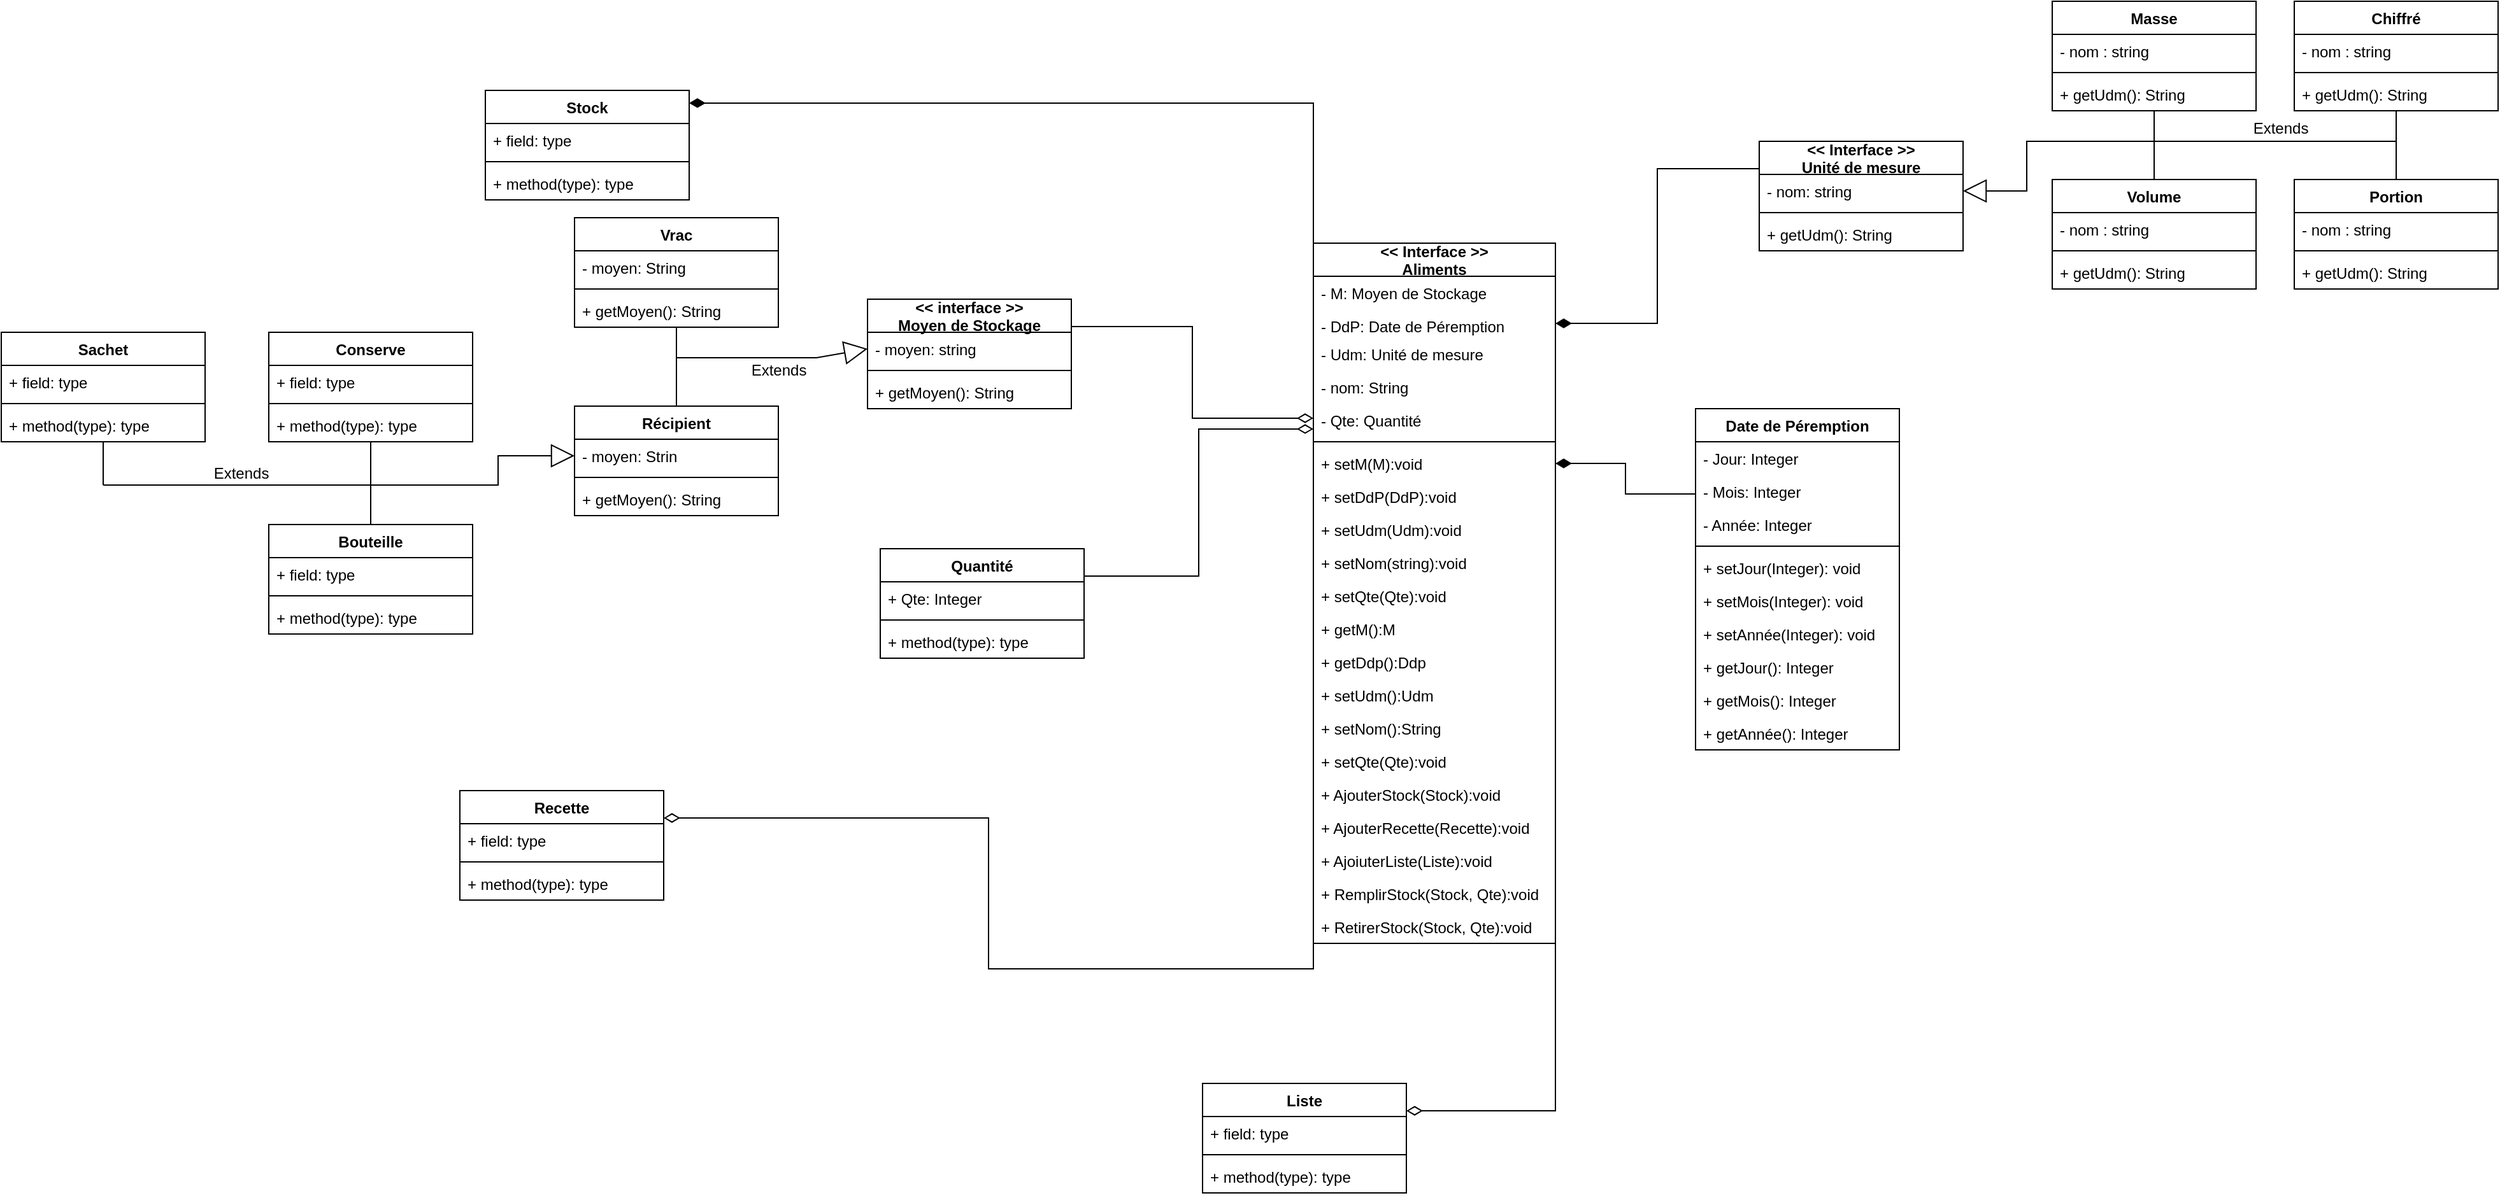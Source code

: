 <mxfile version="20.8.16" type="device"><diagram id="C5RBs43oDa-KdzZeNtuy" name="Page-1"><mxGraphModel dx="1949" dy="1962" grid="1" gridSize="10" guides="1" tooltips="1" connect="1" arrows="1" fold="1" page="1" pageScale="1" pageWidth="827" pageHeight="1169" math="0" shadow="0"><root><mxCell id="WIyWlLk6GJQsqaUBKTNV-0"/><mxCell id="WIyWlLk6GJQsqaUBKTNV-1" parent="WIyWlLk6GJQsqaUBKTNV-0"/><mxCell id="cwTZYxM3syVhlJXtX6Yq-0" value="Stock" style="swimlane;fontStyle=1;align=center;verticalAlign=top;childLayout=stackLayout;horizontal=1;startSize=26;horizontalStack=0;resizeParent=1;resizeParentMax=0;resizeLast=0;collapsible=1;marginBottom=0;" vertex="1" parent="WIyWlLk6GJQsqaUBKTNV-1"><mxGeometry x="-310" y="-70" width="160" height="86" as="geometry"/></mxCell><mxCell id="cwTZYxM3syVhlJXtX6Yq-1" value="+ field: type" style="text;strokeColor=none;fillColor=none;align=left;verticalAlign=top;spacingLeft=4;spacingRight=4;overflow=hidden;rotatable=0;points=[[0,0.5],[1,0.5]];portConstraint=eastwest;" vertex="1" parent="cwTZYxM3syVhlJXtX6Yq-0"><mxGeometry y="26" width="160" height="26" as="geometry"/></mxCell><mxCell id="cwTZYxM3syVhlJXtX6Yq-2" value="" style="line;strokeWidth=1;fillColor=none;align=left;verticalAlign=middle;spacingTop=-1;spacingLeft=3;spacingRight=3;rotatable=0;labelPosition=right;points=[];portConstraint=eastwest;strokeColor=inherit;" vertex="1" parent="cwTZYxM3syVhlJXtX6Yq-0"><mxGeometry y="52" width="160" height="8" as="geometry"/></mxCell><mxCell id="cwTZYxM3syVhlJXtX6Yq-3" value="+ method(type): type" style="text;strokeColor=none;fillColor=none;align=left;verticalAlign=top;spacingLeft=4;spacingRight=4;overflow=hidden;rotatable=0;points=[[0,0.5],[1,0.5]];portConstraint=eastwest;" vertex="1" parent="cwTZYxM3syVhlJXtX6Yq-0"><mxGeometry y="60" width="160" height="26" as="geometry"/></mxCell><mxCell id="cwTZYxM3syVhlJXtX6Yq-4" value="" style="text;strokeColor=none;fillColor=none;align=left;verticalAlign=middle;spacingTop=-1;spacingLeft=4;spacingRight=4;rotatable=0;labelPosition=right;points=[];portConstraint=eastwest;" vertex="1" parent="WIyWlLk6GJQsqaUBKTNV-1"><mxGeometry x="400" y="340" width="20" height="14" as="geometry"/></mxCell><mxCell id="cwTZYxM3syVhlJXtX6Yq-34" style="edgeStyle=orthogonalEdgeStyle;rounded=0;orthogonalLoop=1;jettySize=auto;html=1;exitX=0;exitY=0;exitDx=0;exitDy=0;entryX=1;entryY=0.116;entryDx=0;entryDy=0;entryPerimeter=0;strokeWidth=1;fontSize=8;endArrow=diamondThin;endFill=1;endSize=10;" edge="1" parent="WIyWlLk6GJQsqaUBKTNV-1" source="cwTZYxM3syVhlJXtX6Yq-5" target="cwTZYxM3syVhlJXtX6Yq-0"><mxGeometry relative="1" as="geometry"/></mxCell><mxCell id="cwTZYxM3syVhlJXtX6Yq-58" style="edgeStyle=orthogonalEdgeStyle;rounded=0;orthogonalLoop=1;jettySize=auto;html=1;exitX=1;exitY=1;exitDx=0;exitDy=0;entryX=1;entryY=0.25;entryDx=0;entryDy=0;strokeWidth=1;fontSize=8;endArrow=diamondThin;endFill=0;endSize=10;" edge="1" parent="WIyWlLk6GJQsqaUBKTNV-1" source="cwTZYxM3syVhlJXtX6Yq-5" target="cwTZYxM3syVhlJXtX6Yq-49"><mxGeometry relative="1" as="geometry"/></mxCell><mxCell id="cwTZYxM3syVhlJXtX6Yq-59" style="edgeStyle=orthogonalEdgeStyle;rounded=0;orthogonalLoop=1;jettySize=auto;html=1;exitX=0;exitY=1;exitDx=0;exitDy=0;entryX=1;entryY=0.25;entryDx=0;entryDy=0;strokeWidth=1;fontSize=8;endArrow=diamondThin;endFill=0;endSize=10;" edge="1" parent="WIyWlLk6GJQsqaUBKTNV-1" source="cwTZYxM3syVhlJXtX6Yq-5" target="cwTZYxM3syVhlJXtX6Yq-45"><mxGeometry relative="1" as="geometry"/></mxCell><mxCell id="cwTZYxM3syVhlJXtX6Yq-9" value="" style="text;strokeColor=none;fillColor=none;align=left;verticalAlign=middle;spacingTop=-1;spacingLeft=4;spacingRight=4;rotatable=0;labelPosition=right;points=[];portConstraint=eastwest;" vertex="1" parent="WIyWlLk6GJQsqaUBKTNV-1"><mxGeometry x="280" y="250" width="20" height="14" as="geometry"/></mxCell><mxCell id="cwTZYxM3syVhlJXtX6Yq-33" style="edgeStyle=orthogonalEdgeStyle;rounded=0;orthogonalLoop=1;jettySize=auto;html=1;exitX=1;exitY=0.25;exitDx=0;exitDy=0;entryX=0;entryY=0.25;entryDx=0;entryDy=0;strokeWidth=1;fontSize=8;endArrow=diamondThin;endFill=0;endSize=10;" edge="1" parent="WIyWlLk6GJQsqaUBKTNV-1" source="cwTZYxM3syVhlJXtX6Yq-10" target="cwTZYxM3syVhlJXtX6Yq-5"><mxGeometry relative="1" as="geometry"/></mxCell><mxCell id="cwTZYxM3syVhlJXtX6Yq-10" value="&lt;&lt; interface &gt;&gt;&#10;Moyen de Stockage" style="swimlane;fontStyle=1;align=center;verticalAlign=middle;childLayout=stackLayout;horizontal=1;startSize=26;horizontalStack=0;resizeParent=1;resizeParentMax=0;resizeLast=0;collapsible=1;marginBottom=0;" vertex="1" parent="WIyWlLk6GJQsqaUBKTNV-1"><mxGeometry x="-10" y="94" width="160" height="86" as="geometry"/></mxCell><mxCell id="cwTZYxM3syVhlJXtX6Yq-11" value="- moyen: string" style="text;strokeColor=none;fillColor=none;align=left;verticalAlign=top;spacingLeft=4;spacingRight=4;overflow=hidden;rotatable=0;points=[[0,0.5],[1,0.5]];portConstraint=eastwest;" vertex="1" parent="cwTZYxM3syVhlJXtX6Yq-10"><mxGeometry y="26" width="160" height="26" as="geometry"/></mxCell><mxCell id="cwTZYxM3syVhlJXtX6Yq-12" value="" style="line;strokeWidth=1;fillColor=none;align=left;verticalAlign=middle;spacingTop=-1;spacingLeft=3;spacingRight=3;rotatable=0;labelPosition=right;points=[];portConstraint=eastwest;strokeColor=inherit;" vertex="1" parent="cwTZYxM3syVhlJXtX6Yq-10"><mxGeometry y="52" width="160" height="8" as="geometry"/></mxCell><mxCell id="cwTZYxM3syVhlJXtX6Yq-13" value="+ getMoyen(): String" style="text;strokeColor=none;fillColor=none;align=left;verticalAlign=top;spacingLeft=4;spacingRight=4;overflow=hidden;rotatable=0;points=[[0,0.5],[1,0.5]];portConstraint=eastwest;" vertex="1" parent="cwTZYxM3syVhlJXtX6Yq-10"><mxGeometry y="60" width="160" height="26" as="geometry"/></mxCell><mxCell id="cwTZYxM3syVhlJXtX6Yq-25" style="edgeStyle=orthogonalEdgeStyle;rounded=0;orthogonalLoop=1;jettySize=auto;html=1;exitX=0;exitY=0.25;exitDx=0;exitDy=0;entryX=1;entryY=0.5;entryDx=0;entryDy=0;strokeWidth=1;endArrow=diamondThin;endFill=1;endSize=10;" edge="1" parent="WIyWlLk6GJQsqaUBKTNV-1" source="cwTZYxM3syVhlJXtX6Yq-15" target="cwTZYxM3syVhlJXtX6Yq-8"><mxGeometry relative="1" as="geometry"/></mxCell><mxCell id="cwTZYxM3syVhlJXtX6Yq-15" value="Date de Péremption" style="swimlane;fontStyle=1;align=center;verticalAlign=top;childLayout=stackLayout;horizontal=1;startSize=26;horizontalStack=0;resizeParent=1;resizeParentMax=0;resizeLast=0;collapsible=1;marginBottom=0;" vertex="1" parent="WIyWlLk6GJQsqaUBKTNV-1"><mxGeometry x="640" y="180" width="160" height="268" as="geometry"/></mxCell><mxCell id="cwTZYxM3syVhlJXtX6Yq-16" value="- Jour: Integer" style="text;strokeColor=none;fillColor=none;align=left;verticalAlign=top;spacingLeft=4;spacingRight=4;overflow=hidden;rotatable=0;points=[[0,0.5],[1,0.5]];portConstraint=eastwest;" vertex="1" parent="cwTZYxM3syVhlJXtX6Yq-15"><mxGeometry y="26" width="160" height="26" as="geometry"/></mxCell><mxCell id="cwTZYxM3syVhlJXtX6Yq-91" value="- Mois: Integer" style="text;strokeColor=none;fillColor=none;align=left;verticalAlign=top;spacingLeft=4;spacingRight=4;overflow=hidden;rotatable=0;points=[[0,0.5],[1,0.5]];portConstraint=eastwest;" vertex="1" parent="cwTZYxM3syVhlJXtX6Yq-15"><mxGeometry y="52" width="160" height="26" as="geometry"/></mxCell><mxCell id="cwTZYxM3syVhlJXtX6Yq-92" value="- Année: Integer" style="text;strokeColor=none;fillColor=none;align=left;verticalAlign=top;spacingLeft=4;spacingRight=4;overflow=hidden;rotatable=0;points=[[0,0.5],[1,0.5]];portConstraint=eastwest;" vertex="1" parent="cwTZYxM3syVhlJXtX6Yq-15"><mxGeometry y="78" width="160" height="26" as="geometry"/></mxCell><mxCell id="cwTZYxM3syVhlJXtX6Yq-17" value="" style="line;strokeWidth=1;fillColor=none;align=left;verticalAlign=middle;spacingTop=-1;spacingLeft=3;spacingRight=3;rotatable=0;labelPosition=right;points=[];portConstraint=eastwest;strokeColor=inherit;" vertex="1" parent="cwTZYxM3syVhlJXtX6Yq-15"><mxGeometry y="104" width="160" height="8" as="geometry"/></mxCell><mxCell id="cwTZYxM3syVhlJXtX6Yq-18" value="+ setJour(Integer): void" style="text;strokeColor=none;fillColor=none;align=left;verticalAlign=top;spacingLeft=4;spacingRight=4;overflow=hidden;rotatable=0;points=[[0,0.5],[1,0.5]];portConstraint=eastwest;" vertex="1" parent="cwTZYxM3syVhlJXtX6Yq-15"><mxGeometry y="112" width="160" height="26" as="geometry"/></mxCell><mxCell id="cwTZYxM3syVhlJXtX6Yq-93" value="+ setMois(Integer): void" style="text;strokeColor=none;fillColor=none;align=left;verticalAlign=top;spacingLeft=4;spacingRight=4;overflow=hidden;rotatable=0;points=[[0,0.5],[1,0.5]];portConstraint=eastwest;" vertex="1" parent="cwTZYxM3syVhlJXtX6Yq-15"><mxGeometry y="138" width="160" height="26" as="geometry"/></mxCell><mxCell id="cwTZYxM3syVhlJXtX6Yq-94" value="+ setAnnée(Integer): void" style="text;strokeColor=none;fillColor=none;align=left;verticalAlign=top;spacingLeft=4;spacingRight=4;overflow=hidden;rotatable=0;points=[[0,0.5],[1,0.5]];portConstraint=eastwest;" vertex="1" parent="cwTZYxM3syVhlJXtX6Yq-15"><mxGeometry y="164" width="160" height="26" as="geometry"/></mxCell><mxCell id="cwTZYxM3syVhlJXtX6Yq-95" value="+ getJour(): Integer" style="text;strokeColor=none;fillColor=none;align=left;verticalAlign=top;spacingLeft=4;spacingRight=4;overflow=hidden;rotatable=0;points=[[0,0.5],[1,0.5]];portConstraint=eastwest;" vertex="1" parent="cwTZYxM3syVhlJXtX6Yq-15"><mxGeometry y="190" width="160" height="26" as="geometry"/></mxCell><mxCell id="cwTZYxM3syVhlJXtX6Yq-97" value="+ getMois(): Integer" style="text;strokeColor=none;fillColor=none;align=left;verticalAlign=top;spacingLeft=4;spacingRight=4;overflow=hidden;rotatable=0;points=[[0,0.5],[1,0.5]];portConstraint=eastwest;" vertex="1" parent="cwTZYxM3syVhlJXtX6Yq-15"><mxGeometry y="216" width="160" height="26" as="geometry"/></mxCell><mxCell id="cwTZYxM3syVhlJXtX6Yq-96" value="+ getAnnée(): Integer" style="text;strokeColor=none;fillColor=none;align=left;verticalAlign=top;spacingLeft=4;spacingRight=4;overflow=hidden;rotatable=0;points=[[0,0.5],[1,0.5]];portConstraint=eastwest;" vertex="1" parent="cwTZYxM3syVhlJXtX6Yq-15"><mxGeometry y="242" width="160" height="26" as="geometry"/></mxCell><mxCell id="cwTZYxM3syVhlJXtX6Yq-24" style="edgeStyle=orthogonalEdgeStyle;rounded=0;orthogonalLoop=1;jettySize=auto;html=1;exitX=0;exitY=0.25;exitDx=0;exitDy=0;entryX=1;entryY=0.5;entryDx=0;entryDy=0;strokeWidth=1;endArrow=diamondThin;endFill=1;endSize=10;" edge="1" parent="WIyWlLk6GJQsqaUBKTNV-1" source="cwTZYxM3syVhlJXtX6Yq-19" target="cwTZYxM3syVhlJXtX6Yq-6"><mxGeometry relative="1" as="geometry"/></mxCell><mxCell id="cwTZYxM3syVhlJXtX6Yq-19" value="&lt;&lt; Interface &gt;&gt;&#10;Unité de mesure" style="swimlane;fontStyle=1;align=center;verticalAlign=middle;childLayout=stackLayout;horizontal=1;startSize=26;horizontalStack=0;resizeParent=1;resizeParentMax=0;resizeLast=0;collapsible=1;marginBottom=0;" vertex="1" parent="WIyWlLk6GJQsqaUBKTNV-1"><mxGeometry x="690" y="-30" width="160" height="86" as="geometry"/></mxCell><mxCell id="cwTZYxM3syVhlJXtX6Yq-20" value="- nom: string" style="text;strokeColor=none;fillColor=none;align=left;verticalAlign=top;spacingLeft=4;spacingRight=4;overflow=hidden;rotatable=0;points=[[0,0.5],[1,0.5]];portConstraint=eastwest;" vertex="1" parent="cwTZYxM3syVhlJXtX6Yq-19"><mxGeometry y="26" width="160" height="26" as="geometry"/></mxCell><mxCell id="cwTZYxM3syVhlJXtX6Yq-21" value="" style="line;strokeWidth=1;fillColor=none;align=left;verticalAlign=middle;spacingTop=-1;spacingLeft=3;spacingRight=3;rotatable=0;labelPosition=right;points=[];portConstraint=eastwest;strokeColor=inherit;" vertex="1" parent="cwTZYxM3syVhlJXtX6Yq-19"><mxGeometry y="52" width="160" height="8" as="geometry"/></mxCell><mxCell id="cwTZYxM3syVhlJXtX6Yq-22" value="+ getUdm(): String" style="text;strokeColor=none;fillColor=none;align=left;verticalAlign=top;spacingLeft=4;spacingRight=4;overflow=hidden;rotatable=0;points=[[0,0.5],[1,0.5]];portConstraint=eastwest;" vertex="1" parent="cwTZYxM3syVhlJXtX6Yq-19"><mxGeometry y="60" width="160" height="26" as="geometry"/></mxCell><mxCell id="cwTZYxM3syVhlJXtX6Yq-45" value="Recette" style="swimlane;fontStyle=1;align=center;verticalAlign=top;childLayout=stackLayout;horizontal=1;startSize=26;horizontalStack=0;resizeParent=1;resizeParentMax=0;resizeLast=0;collapsible=1;marginBottom=0;fontSize=12;" vertex="1" parent="WIyWlLk6GJQsqaUBKTNV-1"><mxGeometry x="-330" y="480" width="160" height="86" as="geometry"/></mxCell><mxCell id="cwTZYxM3syVhlJXtX6Yq-46" value="+ field: type" style="text;strokeColor=none;fillColor=none;align=left;verticalAlign=top;spacingLeft=4;spacingRight=4;overflow=hidden;rotatable=0;points=[[0,0.5],[1,0.5]];portConstraint=eastwest;fontSize=12;" vertex="1" parent="cwTZYxM3syVhlJXtX6Yq-45"><mxGeometry y="26" width="160" height="26" as="geometry"/></mxCell><mxCell id="cwTZYxM3syVhlJXtX6Yq-47" value="" style="line;strokeWidth=1;fillColor=none;align=left;verticalAlign=middle;spacingTop=-1;spacingLeft=3;spacingRight=3;rotatable=0;labelPosition=right;points=[];portConstraint=eastwest;strokeColor=inherit;fontSize=12;" vertex="1" parent="cwTZYxM3syVhlJXtX6Yq-45"><mxGeometry y="52" width="160" height="8" as="geometry"/></mxCell><mxCell id="cwTZYxM3syVhlJXtX6Yq-48" value="+ method(type): type" style="text;strokeColor=none;fillColor=none;align=left;verticalAlign=top;spacingLeft=4;spacingRight=4;overflow=hidden;rotatable=0;points=[[0,0.5],[1,0.5]];portConstraint=eastwest;fontSize=12;" vertex="1" parent="cwTZYxM3syVhlJXtX6Yq-45"><mxGeometry y="60" width="160" height="26" as="geometry"/></mxCell><mxCell id="cwTZYxM3syVhlJXtX6Yq-49" value="Liste" style="swimlane;fontStyle=1;align=center;verticalAlign=top;childLayout=stackLayout;horizontal=1;startSize=26;horizontalStack=0;resizeParent=1;resizeParentMax=0;resizeLast=0;collapsible=1;marginBottom=0;fontSize=12;" vertex="1" parent="WIyWlLk6GJQsqaUBKTNV-1"><mxGeometry x="253" y="710" width="160" height="86" as="geometry"/></mxCell><mxCell id="cwTZYxM3syVhlJXtX6Yq-50" value="+ field: type" style="text;strokeColor=none;fillColor=none;align=left;verticalAlign=top;spacingLeft=4;spacingRight=4;overflow=hidden;rotatable=0;points=[[0,0.5],[1,0.5]];portConstraint=eastwest;fontSize=12;" vertex="1" parent="cwTZYxM3syVhlJXtX6Yq-49"><mxGeometry y="26" width="160" height="26" as="geometry"/></mxCell><mxCell id="cwTZYxM3syVhlJXtX6Yq-51" value="" style="line;strokeWidth=1;fillColor=none;align=left;verticalAlign=middle;spacingTop=-1;spacingLeft=3;spacingRight=3;rotatable=0;labelPosition=right;points=[];portConstraint=eastwest;strokeColor=inherit;fontSize=12;" vertex="1" parent="cwTZYxM3syVhlJXtX6Yq-49"><mxGeometry y="52" width="160" height="8" as="geometry"/></mxCell><mxCell id="cwTZYxM3syVhlJXtX6Yq-52" value="+ method(type): type" style="text;strokeColor=none;fillColor=none;align=left;verticalAlign=top;spacingLeft=4;spacingRight=4;overflow=hidden;rotatable=0;points=[[0,0.5],[1,0.5]];portConstraint=eastwest;fontSize=12;" vertex="1" parent="cwTZYxM3syVhlJXtX6Yq-49"><mxGeometry y="60" width="160" height="26" as="geometry"/></mxCell><mxCell id="cwTZYxM3syVhlJXtX6Yq-77" style="edgeStyle=orthogonalEdgeStyle;rounded=0;orthogonalLoop=1;jettySize=auto;html=1;exitX=1;exitY=0.25;exitDx=0;exitDy=0;entryX=0;entryY=0.769;entryDx=0;entryDy=0;entryPerimeter=0;strokeWidth=1;fontSize=12;endArrow=diamondThin;endFill=0;endSize=10;" edge="1" parent="WIyWlLk6GJQsqaUBKTNV-1" source="cwTZYxM3syVhlJXtX6Yq-60" target="cwTZYxM3syVhlJXtX6Yq-76"><mxGeometry relative="1" as="geometry"/></mxCell><mxCell id="cwTZYxM3syVhlJXtX6Yq-60" value="Quantité" style="swimlane;fontStyle=1;align=center;verticalAlign=top;childLayout=stackLayout;horizontal=1;startSize=26;horizontalStack=0;resizeParent=1;resizeParentMax=0;resizeLast=0;collapsible=1;marginBottom=0;fontSize=12;fillColor=default;" vertex="1" parent="WIyWlLk6GJQsqaUBKTNV-1"><mxGeometry y="290" width="160" height="86" as="geometry"/></mxCell><mxCell id="cwTZYxM3syVhlJXtX6Yq-61" value="+ Qte: Integer" style="text;strokeColor=none;fillColor=none;align=left;verticalAlign=top;spacingLeft=4;spacingRight=4;overflow=hidden;rotatable=0;points=[[0,0.5],[1,0.5]];portConstraint=eastwest;fontSize=12;" vertex="1" parent="cwTZYxM3syVhlJXtX6Yq-60"><mxGeometry y="26" width="160" height="26" as="geometry"/></mxCell><mxCell id="cwTZYxM3syVhlJXtX6Yq-62" value="" style="line;strokeWidth=1;fillColor=none;align=left;verticalAlign=middle;spacingTop=-1;spacingLeft=3;spacingRight=3;rotatable=0;labelPosition=right;points=[];portConstraint=eastwest;strokeColor=inherit;fontSize=12;" vertex="1" parent="cwTZYxM3syVhlJXtX6Yq-60"><mxGeometry y="52" width="160" height="8" as="geometry"/></mxCell><mxCell id="cwTZYxM3syVhlJXtX6Yq-63" value="+ method(type): type" style="text;strokeColor=none;fillColor=none;align=left;verticalAlign=top;spacingLeft=4;spacingRight=4;overflow=hidden;rotatable=0;points=[[0,0.5],[1,0.5]];portConstraint=eastwest;fontSize=12;" vertex="1" parent="cwTZYxM3syVhlJXtX6Yq-60"><mxGeometry y="60" width="160" height="26" as="geometry"/></mxCell><mxCell id="cwTZYxM3syVhlJXtX6Yq-118" style="edgeStyle=orthogonalEdgeStyle;rounded=0;orthogonalLoop=1;jettySize=auto;html=1;strokeWidth=1;fontSize=12;endArrow=baseDash;endFill=0;endSize=10;" edge="1" parent="WIyWlLk6GJQsqaUBKTNV-1" source="cwTZYxM3syVhlJXtX6Yq-64"><mxGeometry relative="1" as="geometry"><mxPoint x="1000" y="-30" as="targetPoint"/></mxGeometry></mxCell><mxCell id="cwTZYxM3syVhlJXtX6Yq-64" value="Masse&#10;" style="swimlane;fontStyle=1;align=center;verticalAlign=top;childLayout=stackLayout;horizontal=1;startSize=26;horizontalStack=0;resizeParent=1;resizeParentMax=0;resizeLast=0;collapsible=1;marginBottom=0;fontSize=12;fillColor=default;" vertex="1" parent="WIyWlLk6GJQsqaUBKTNV-1"><mxGeometry x="920" y="-140" width="160" height="86" as="geometry"><mxRectangle x="920" y="-140" width="80" height="30" as="alternateBounds"/></mxGeometry></mxCell><mxCell id="cwTZYxM3syVhlJXtX6Yq-119" value="- nom : string" style="text;strokeColor=none;fillColor=none;align=left;verticalAlign=top;spacingLeft=4;spacingRight=4;overflow=hidden;rotatable=0;points=[[0,0.5],[1,0.5]];portConstraint=eastwest;fontSize=12;" vertex="1" parent="cwTZYxM3syVhlJXtX6Yq-64"><mxGeometry y="26" width="160" height="26" as="geometry"/></mxCell><mxCell id="cwTZYxM3syVhlJXtX6Yq-66" value="" style="line;strokeWidth=1;fillColor=none;align=left;verticalAlign=middle;spacingTop=-1;spacingLeft=3;spacingRight=3;rotatable=0;labelPosition=right;points=[];portConstraint=eastwest;strokeColor=inherit;fontSize=12;" vertex="1" parent="cwTZYxM3syVhlJXtX6Yq-64"><mxGeometry y="52" width="160" height="8" as="geometry"/></mxCell><mxCell id="cwTZYxM3syVhlJXtX6Yq-165" value="+ getUdm(): String" style="text;strokeColor=none;fillColor=none;align=left;verticalAlign=top;spacingLeft=4;spacingRight=4;overflow=hidden;rotatable=0;points=[[0,0.5],[1,0.5]];portConstraint=eastwest;" vertex="1" parent="cwTZYxM3syVhlJXtX6Yq-64"><mxGeometry y="60" width="160" height="26" as="geometry"/></mxCell><mxCell id="cwTZYxM3syVhlJXtX6Yq-5" value="&lt;&lt; Interface &gt;&gt;&#10;Aliments" style="swimlane;fontStyle=1;align=center;verticalAlign=middle;childLayout=stackLayout;horizontal=1;startSize=26;horizontalStack=0;resizeParent=1;resizeParentMax=0;resizeLast=0;collapsible=1;marginBottom=0;rounded=0;shadow=0;glass=0;" vertex="1" parent="WIyWlLk6GJQsqaUBKTNV-1"><mxGeometry x="340" y="50" width="190" height="550" as="geometry"><mxRectangle x="270" y="150" width="100" height="30" as="alternateBounds"/></mxGeometry></mxCell><mxCell id="cwTZYxM3syVhlJXtX6Yq-74" value="- M: Moyen de Stockage" style="text;strokeColor=none;fillColor=none;align=left;verticalAlign=top;spacingLeft=4;spacingRight=4;overflow=hidden;rotatable=0;points=[[0,0.5],[1,0.5]];portConstraint=eastwest;fontSize=12;" vertex="1" parent="cwTZYxM3syVhlJXtX6Yq-5"><mxGeometry y="26" width="190" height="26" as="geometry"/></mxCell><mxCell id="cwTZYxM3syVhlJXtX6Yq-6" value="- DdP: Date de Péremption" style="text;strokeColor=none;fillColor=none;align=left;verticalAlign=top;spacingLeft=4;spacingRight=4;overflow=hidden;rotatable=0;points=[[0,0.5],[1,0.5]];portConstraint=eastwest;" vertex="1" parent="cwTZYxM3syVhlJXtX6Yq-5"><mxGeometry y="52" width="190" height="22" as="geometry"/></mxCell><mxCell id="cwTZYxM3syVhlJXtX6Yq-75" value="- Udm: Unité de mesure" style="text;strokeColor=none;fillColor=none;align=left;verticalAlign=top;spacingLeft=4;spacingRight=4;overflow=hidden;rotatable=0;points=[[0,0.5],[1,0.5]];portConstraint=eastwest;fontSize=12;" vertex="1" parent="cwTZYxM3syVhlJXtX6Yq-5"><mxGeometry y="74" width="190" height="26" as="geometry"/></mxCell><mxCell id="cwTZYxM3syVhlJXtX6Yq-78" value="- nom: String" style="text;strokeColor=none;fillColor=none;align=left;verticalAlign=top;spacingLeft=4;spacingRight=4;overflow=hidden;rotatable=0;points=[[0,0.5],[1,0.5]];portConstraint=eastwest;fontSize=12;" vertex="1" parent="cwTZYxM3syVhlJXtX6Yq-5"><mxGeometry y="100" width="190" height="26" as="geometry"/></mxCell><mxCell id="cwTZYxM3syVhlJXtX6Yq-76" value="- Qte: Quantité" style="text;strokeColor=none;fillColor=none;align=left;verticalAlign=top;spacingLeft=4;spacingRight=4;overflow=hidden;rotatable=0;points=[[0,0.5],[1,0.5]];portConstraint=eastwest;fontSize=12;" vertex="1" parent="cwTZYxM3syVhlJXtX6Yq-5"><mxGeometry y="126" width="190" height="26" as="geometry"/></mxCell><mxCell id="cwTZYxM3syVhlJXtX6Yq-7" value="" style="line;strokeWidth=1;fillColor=none;align=left;verticalAlign=middle;spacingTop=-1;spacingLeft=3;spacingRight=3;rotatable=0;labelPosition=right;points=[];portConstraint=eastwest;strokeColor=inherit;" vertex="1" parent="cwTZYxM3syVhlJXtX6Yq-5"><mxGeometry y="152" width="190" height="8" as="geometry"/></mxCell><mxCell id="cwTZYxM3syVhlJXtX6Yq-8" value="+ setM(M):void" style="text;strokeColor=none;fillColor=none;align=left;verticalAlign=top;spacingLeft=4;spacingRight=4;overflow=hidden;rotatable=0;points=[[0,0.5],[1,0.5]];portConstraint=eastwest;" vertex="1" parent="cwTZYxM3syVhlJXtX6Yq-5"><mxGeometry y="160" width="190" height="26" as="geometry"/></mxCell><mxCell id="cwTZYxM3syVhlJXtX6Yq-79" value="+ setDdP(DdP):void" style="text;strokeColor=none;fillColor=none;align=left;verticalAlign=top;spacingLeft=4;spacingRight=4;overflow=hidden;rotatable=0;points=[[0,0.5],[1,0.5]];portConstraint=eastwest;" vertex="1" parent="cwTZYxM3syVhlJXtX6Yq-5"><mxGeometry y="186" width="190" height="26" as="geometry"/></mxCell><mxCell id="cwTZYxM3syVhlJXtX6Yq-80" value="+ setUdm(Udm):void" style="text;strokeColor=none;fillColor=none;align=left;verticalAlign=top;spacingLeft=4;spacingRight=4;overflow=hidden;rotatable=0;points=[[0,0.5],[1,0.5]];portConstraint=eastwest;" vertex="1" parent="cwTZYxM3syVhlJXtX6Yq-5"><mxGeometry y="212" width="190" height="26" as="geometry"/></mxCell><mxCell id="cwTZYxM3syVhlJXtX6Yq-82" value="+ setNom(string):void" style="text;strokeColor=none;fillColor=none;align=left;verticalAlign=top;spacingLeft=4;spacingRight=4;overflow=hidden;rotatable=0;points=[[0,0.5],[1,0.5]];portConstraint=eastwest;" vertex="1" parent="cwTZYxM3syVhlJXtX6Yq-5"><mxGeometry y="238" width="190" height="26" as="geometry"/></mxCell><mxCell id="cwTZYxM3syVhlJXtX6Yq-84" value="+ setQte(Qte):void" style="text;strokeColor=none;fillColor=none;align=left;verticalAlign=top;spacingLeft=4;spacingRight=4;overflow=hidden;rotatable=0;points=[[0,0.5],[1,0.5]];portConstraint=eastwest;" vertex="1" parent="cwTZYxM3syVhlJXtX6Yq-5"><mxGeometry y="264" width="190" height="26" as="geometry"/></mxCell><mxCell id="cwTZYxM3syVhlJXtX6Yq-81" value="+ getM():M" style="text;strokeColor=none;fillColor=none;align=left;verticalAlign=top;spacingLeft=4;spacingRight=4;overflow=hidden;rotatable=0;points=[[0,0.5],[1,0.5]];portConstraint=eastwest;" vertex="1" parent="cwTZYxM3syVhlJXtX6Yq-5"><mxGeometry y="290" width="190" height="26" as="geometry"/></mxCell><mxCell id="cwTZYxM3syVhlJXtX6Yq-83" value="+ getDdp():Ddp" style="text;strokeColor=none;fillColor=none;align=left;verticalAlign=top;spacingLeft=4;spacingRight=4;overflow=hidden;rotatable=0;points=[[0,0.5],[1,0.5]];portConstraint=eastwest;" vertex="1" parent="cwTZYxM3syVhlJXtX6Yq-5"><mxGeometry y="316" width="190" height="26" as="geometry"/></mxCell><mxCell id="cwTZYxM3syVhlJXtX6Yq-87" value="+ setUdm():Udm" style="text;strokeColor=none;fillColor=none;align=left;verticalAlign=top;spacingLeft=4;spacingRight=4;overflow=hidden;rotatable=0;points=[[0,0.5],[1,0.5]];portConstraint=eastwest;" vertex="1" parent="cwTZYxM3syVhlJXtX6Yq-5"><mxGeometry y="342" width="190" height="26" as="geometry"/></mxCell><mxCell id="cwTZYxM3syVhlJXtX6Yq-86" value="+ setNom():String" style="text;strokeColor=none;fillColor=none;align=left;verticalAlign=top;spacingLeft=4;spacingRight=4;overflow=hidden;rotatable=0;points=[[0,0.5],[1,0.5]];portConstraint=eastwest;" vertex="1" parent="cwTZYxM3syVhlJXtX6Yq-5"><mxGeometry y="368" width="190" height="26" as="geometry"/></mxCell><mxCell id="cwTZYxM3syVhlJXtX6Yq-85" value="+ setQte(Qte):void" style="text;strokeColor=none;fillColor=none;align=left;verticalAlign=top;spacingLeft=4;spacingRight=4;overflow=hidden;rotatable=0;points=[[0,0.5],[1,0.5]];portConstraint=eastwest;" vertex="1" parent="cwTZYxM3syVhlJXtX6Yq-5"><mxGeometry y="394" width="190" height="26" as="geometry"/></mxCell><mxCell id="cwTZYxM3syVhlJXtX6Yq-88" value="+ AjouterStock(Stock):void" style="text;strokeColor=none;fillColor=none;align=left;verticalAlign=top;spacingLeft=4;spacingRight=4;overflow=hidden;rotatable=0;points=[[0,0.5],[1,0.5]];portConstraint=eastwest;" vertex="1" parent="cwTZYxM3syVhlJXtX6Yq-5"><mxGeometry y="420" width="190" height="26" as="geometry"/></mxCell><mxCell id="cwTZYxM3syVhlJXtX6Yq-90" value="+ AjouterRecette(Recette):void" style="text;strokeColor=none;fillColor=none;align=left;verticalAlign=top;spacingLeft=4;spacingRight=4;overflow=hidden;rotatable=0;points=[[0,0.5],[1,0.5]];portConstraint=eastwest;" vertex="1" parent="cwTZYxM3syVhlJXtX6Yq-5"><mxGeometry y="446" width="190" height="26" as="geometry"/></mxCell><mxCell id="cwTZYxM3syVhlJXtX6Yq-89" value="+ AjoiuterListe(Liste):void" style="text;strokeColor=none;fillColor=none;align=left;verticalAlign=top;spacingLeft=4;spacingRight=4;overflow=hidden;rotatable=0;points=[[0,0.5],[1,0.5]];portConstraint=eastwest;" vertex="1" parent="cwTZYxM3syVhlJXtX6Yq-5"><mxGeometry y="472" width="190" height="26" as="geometry"/></mxCell><mxCell id="cwTZYxM3syVhlJXtX6Yq-138" value="+ RemplirStock(Stock, Qte):void" style="text;strokeColor=none;fillColor=none;align=left;verticalAlign=top;spacingLeft=4;spacingRight=4;overflow=hidden;rotatable=0;points=[[0,0.5],[1,0.5]];portConstraint=eastwest;" vertex="1" parent="cwTZYxM3syVhlJXtX6Yq-5"><mxGeometry y="498" width="190" height="26" as="geometry"/></mxCell><mxCell id="cwTZYxM3syVhlJXtX6Yq-139" value="+ RetirerStock(Stock, Qte):void" style="text;strokeColor=none;fillColor=none;align=left;verticalAlign=top;spacingLeft=4;spacingRight=4;overflow=hidden;rotatable=0;points=[[0,0.5],[1,0.5]];portConstraint=eastwest;" vertex="1" parent="cwTZYxM3syVhlJXtX6Yq-5"><mxGeometry y="524" width="190" height="26" as="geometry"/></mxCell><mxCell id="cwTZYxM3syVhlJXtX6Yq-115" style="edgeStyle=orthogonalEdgeStyle;rounded=0;orthogonalLoop=1;jettySize=auto;html=1;strokeWidth=1;fontSize=12;endArrow=none;endFill=0;endSize=10;" edge="1" parent="WIyWlLk6GJQsqaUBKTNV-1" source="cwTZYxM3syVhlJXtX6Yq-98"><mxGeometry relative="1" as="geometry"><mxPoint x="1190" y="-30" as="targetPoint"/></mxGeometry></mxCell><mxCell id="cwTZYxM3syVhlJXtX6Yq-98" value="Chiffré" style="swimlane;fontStyle=1;align=center;verticalAlign=top;childLayout=stackLayout;horizontal=1;startSize=26;horizontalStack=0;resizeParent=1;resizeParentMax=0;resizeLast=0;collapsible=1;marginBottom=0;fontSize=12;fillColor=default;" vertex="1" parent="WIyWlLk6GJQsqaUBKTNV-1"><mxGeometry x="1110" y="-140" width="160" height="86" as="geometry"/></mxCell><mxCell id="cwTZYxM3syVhlJXtX6Yq-124" value="- nom : string" style="text;strokeColor=none;fillColor=none;align=left;verticalAlign=top;spacingLeft=4;spacingRight=4;overflow=hidden;rotatable=0;points=[[0,0.5],[1,0.5]];portConstraint=eastwest;fontSize=12;" vertex="1" parent="cwTZYxM3syVhlJXtX6Yq-98"><mxGeometry y="26" width="160" height="26" as="geometry"/></mxCell><mxCell id="cwTZYxM3syVhlJXtX6Yq-100" value="" style="line;strokeWidth=1;fillColor=none;align=left;verticalAlign=middle;spacingTop=-1;spacingLeft=3;spacingRight=3;rotatable=0;labelPosition=right;points=[];portConstraint=eastwest;strokeColor=inherit;fontSize=12;" vertex="1" parent="cwTZYxM3syVhlJXtX6Yq-98"><mxGeometry y="52" width="160" height="8" as="geometry"/></mxCell><mxCell id="cwTZYxM3syVhlJXtX6Yq-167" value="+ getUdm(): String" style="text;strokeColor=none;fillColor=none;align=left;verticalAlign=top;spacingLeft=4;spacingRight=4;overflow=hidden;rotatable=0;points=[[0,0.5],[1,0.5]];portConstraint=eastwest;" vertex="1" parent="cwTZYxM3syVhlJXtX6Yq-98"><mxGeometry y="60" width="160" height="26" as="geometry"/></mxCell><mxCell id="cwTZYxM3syVhlJXtX6Yq-113" style="edgeStyle=orthogonalEdgeStyle;rounded=0;orthogonalLoop=1;jettySize=auto;html=1;strokeWidth=1;fontSize=12;endArrow=baseDash;endFill=0;endSize=10;" edge="1" parent="WIyWlLk6GJQsqaUBKTNV-1" source="cwTZYxM3syVhlJXtX6Yq-102"><mxGeometry relative="1" as="geometry"><mxPoint x="1000" y="-30" as="targetPoint"/></mxGeometry></mxCell><mxCell id="cwTZYxM3syVhlJXtX6Yq-102" value="Volume" style="swimlane;fontStyle=1;align=center;verticalAlign=top;childLayout=stackLayout;horizontal=1;startSize=26;horizontalStack=0;resizeParent=1;resizeParentMax=0;resizeLast=0;collapsible=1;marginBottom=0;fontSize=12;fillColor=default;" vertex="1" parent="WIyWlLk6GJQsqaUBKTNV-1"><mxGeometry x="920" width="160" height="86" as="geometry"/></mxCell><mxCell id="cwTZYxM3syVhlJXtX6Yq-123" value="- nom : string" style="text;strokeColor=none;fillColor=none;align=left;verticalAlign=top;spacingLeft=4;spacingRight=4;overflow=hidden;rotatable=0;points=[[0,0.5],[1,0.5]];portConstraint=eastwest;fontSize=12;" vertex="1" parent="cwTZYxM3syVhlJXtX6Yq-102"><mxGeometry y="26" width="160" height="26" as="geometry"/></mxCell><mxCell id="cwTZYxM3syVhlJXtX6Yq-104" value="" style="line;strokeWidth=1;fillColor=none;align=left;verticalAlign=middle;spacingTop=-1;spacingLeft=3;spacingRight=3;rotatable=0;labelPosition=right;points=[];portConstraint=eastwest;strokeColor=inherit;fontSize=12;" vertex="1" parent="cwTZYxM3syVhlJXtX6Yq-102"><mxGeometry y="52" width="160" height="8" as="geometry"/></mxCell><mxCell id="cwTZYxM3syVhlJXtX6Yq-166" value="+ getUdm(): String" style="text;strokeColor=none;fillColor=none;align=left;verticalAlign=top;spacingLeft=4;spacingRight=4;overflow=hidden;rotatable=0;points=[[0,0.5],[1,0.5]];portConstraint=eastwest;" vertex="1" parent="cwTZYxM3syVhlJXtX6Yq-102"><mxGeometry y="60" width="160" height="26" as="geometry"/></mxCell><mxCell id="cwTZYxM3syVhlJXtX6Yq-116" style="edgeStyle=orthogonalEdgeStyle;rounded=0;orthogonalLoop=1;jettySize=auto;html=1;strokeWidth=1;fontSize=12;endArrow=none;endFill=0;endSize=10;" edge="1" parent="WIyWlLk6GJQsqaUBKTNV-1" source="cwTZYxM3syVhlJXtX6Yq-106"><mxGeometry relative="1" as="geometry"><mxPoint x="1190" y="-30" as="targetPoint"/></mxGeometry></mxCell><mxCell id="cwTZYxM3syVhlJXtX6Yq-106" value="Portion" style="swimlane;fontStyle=1;align=center;verticalAlign=top;childLayout=stackLayout;horizontal=1;startSize=26;horizontalStack=0;resizeParent=1;resizeParentMax=0;resizeLast=0;collapsible=1;marginBottom=0;fontSize=12;fillColor=default;" vertex="1" parent="WIyWlLk6GJQsqaUBKTNV-1"><mxGeometry x="1110" width="160" height="86" as="geometry"/></mxCell><mxCell id="cwTZYxM3syVhlJXtX6Yq-125" value="- nom : string" style="text;strokeColor=none;fillColor=none;align=left;verticalAlign=top;spacingLeft=4;spacingRight=4;overflow=hidden;rotatable=0;points=[[0,0.5],[1,0.5]];portConstraint=eastwest;fontSize=12;" vertex="1" parent="cwTZYxM3syVhlJXtX6Yq-106"><mxGeometry y="26" width="160" height="26" as="geometry"/></mxCell><mxCell id="cwTZYxM3syVhlJXtX6Yq-108" value="" style="line;strokeWidth=1;fillColor=none;align=left;verticalAlign=middle;spacingTop=-1;spacingLeft=3;spacingRight=3;rotatable=0;labelPosition=right;points=[];portConstraint=eastwest;strokeColor=inherit;fontSize=12;" vertex="1" parent="cwTZYxM3syVhlJXtX6Yq-106"><mxGeometry y="52" width="160" height="8" as="geometry"/></mxCell><mxCell id="cwTZYxM3syVhlJXtX6Yq-168" value="+ getUdm(): String" style="text;strokeColor=none;fillColor=none;align=left;verticalAlign=top;spacingLeft=4;spacingRight=4;overflow=hidden;rotatable=0;points=[[0,0.5],[1,0.5]];portConstraint=eastwest;" vertex="1" parent="cwTZYxM3syVhlJXtX6Yq-106"><mxGeometry y="60" width="160" height="26" as="geometry"/></mxCell><mxCell id="cwTZYxM3syVhlJXtX6Yq-112" value="Extends" style="endArrow=block;endSize=16;endFill=0;html=1;rounded=0;strokeWidth=1;fontSize=12;entryX=1;entryY=0.5;entryDx=0;entryDy=0;" edge="1" parent="WIyWlLk6GJQsqaUBKTNV-1" target="cwTZYxM3syVhlJXtX6Yq-20"><mxGeometry x="-0.525" y="-10" width="160" relative="1" as="geometry"><mxPoint x="1190" y="-30" as="sourcePoint"/><mxPoint x="1240" y="-30" as="targetPoint"/><Array as="points"><mxPoint x="1000" y="-30"/><mxPoint x="900" y="-30"/><mxPoint x="900" y="9"/></Array><mxPoint x="-1" as="offset"/></mxGeometry></mxCell><mxCell id="cwTZYxM3syVhlJXtX6Yq-136" style="edgeStyle=orthogonalEdgeStyle;rounded=0;orthogonalLoop=1;jettySize=auto;html=1;strokeWidth=1;fontSize=12;endArrow=none;endFill=0;endSize=10;" edge="1" parent="WIyWlLk6GJQsqaUBKTNV-1" source="cwTZYxM3syVhlJXtX6Yq-127"><mxGeometry relative="1" as="geometry"><mxPoint x="-160" y="140" as="targetPoint"/></mxGeometry></mxCell><mxCell id="cwTZYxM3syVhlJXtX6Yq-127" value="Vrac" style="swimlane;fontStyle=1;align=center;verticalAlign=top;childLayout=stackLayout;horizontal=1;startSize=26;horizontalStack=0;resizeParent=1;resizeParentMax=0;resizeLast=0;collapsible=1;marginBottom=0;rounded=0;shadow=0;glass=0;sketch=0;fontSize=12;fillColor=default;" vertex="1" parent="WIyWlLk6GJQsqaUBKTNV-1"><mxGeometry x="-240" y="30" width="160" height="86" as="geometry"/></mxCell><mxCell id="cwTZYxM3syVhlJXtX6Yq-128" value="- moyen: String" style="text;strokeColor=none;fillColor=none;align=left;verticalAlign=top;spacingLeft=4;spacingRight=4;overflow=hidden;rotatable=0;points=[[0,0.5],[1,0.5]];portConstraint=eastwest;fontSize=12;" vertex="1" parent="cwTZYxM3syVhlJXtX6Yq-127"><mxGeometry y="26" width="160" height="26" as="geometry"/></mxCell><mxCell id="cwTZYxM3syVhlJXtX6Yq-129" value="" style="line;strokeWidth=1;fillColor=none;align=left;verticalAlign=middle;spacingTop=-1;spacingLeft=3;spacingRight=3;rotatable=0;labelPosition=right;points=[];portConstraint=eastwest;strokeColor=inherit;rounded=0;shadow=0;glass=0;sketch=0;fontSize=12;" vertex="1" parent="cwTZYxM3syVhlJXtX6Yq-127"><mxGeometry y="52" width="160" height="8" as="geometry"/></mxCell><mxCell id="cwTZYxM3syVhlJXtX6Yq-170" value="+ getMoyen(): String" style="text;strokeColor=none;fillColor=none;align=left;verticalAlign=top;spacingLeft=4;spacingRight=4;overflow=hidden;rotatable=0;points=[[0,0.5],[1,0.5]];portConstraint=eastwest;" vertex="1" parent="cwTZYxM3syVhlJXtX6Yq-127"><mxGeometry y="60" width="160" height="26" as="geometry"/></mxCell><mxCell id="cwTZYxM3syVhlJXtX6Yq-137" style="edgeStyle=orthogonalEdgeStyle;rounded=0;orthogonalLoop=1;jettySize=auto;html=1;strokeWidth=1;fontSize=12;endArrow=none;endFill=0;endSize=10;" edge="1" parent="WIyWlLk6GJQsqaUBKTNV-1" source="cwTZYxM3syVhlJXtX6Yq-131"><mxGeometry relative="1" as="geometry"><mxPoint x="-160" y="140" as="targetPoint"/></mxGeometry></mxCell><mxCell id="cwTZYxM3syVhlJXtX6Yq-131" value="Récipient" style="swimlane;fontStyle=1;align=center;verticalAlign=top;childLayout=stackLayout;horizontal=1;startSize=26;horizontalStack=0;resizeParent=1;resizeParentMax=0;resizeLast=0;collapsible=1;marginBottom=0;rounded=0;shadow=0;glass=0;sketch=0;fontSize=12;fillColor=default;" vertex="1" parent="WIyWlLk6GJQsqaUBKTNV-1"><mxGeometry x="-240" y="178" width="160" height="86" as="geometry"/></mxCell><mxCell id="cwTZYxM3syVhlJXtX6Yq-132" value="- moyen: Strin" style="text;strokeColor=none;fillColor=none;align=left;verticalAlign=top;spacingLeft=4;spacingRight=4;overflow=hidden;rotatable=0;points=[[0,0.5],[1,0.5]];portConstraint=eastwest;fontSize=12;" vertex="1" parent="cwTZYxM3syVhlJXtX6Yq-131"><mxGeometry y="26" width="160" height="26" as="geometry"/></mxCell><mxCell id="cwTZYxM3syVhlJXtX6Yq-133" value="" style="line;strokeWidth=1;fillColor=none;align=left;verticalAlign=middle;spacingTop=-1;spacingLeft=3;spacingRight=3;rotatable=0;labelPosition=right;points=[];portConstraint=eastwest;strokeColor=inherit;rounded=0;shadow=0;glass=0;sketch=0;fontSize=12;" vertex="1" parent="cwTZYxM3syVhlJXtX6Yq-131"><mxGeometry y="52" width="160" height="8" as="geometry"/></mxCell><mxCell id="cwTZYxM3syVhlJXtX6Yq-169" value="+ getMoyen(): String" style="text;strokeColor=none;fillColor=none;align=left;verticalAlign=top;spacingLeft=4;spacingRight=4;overflow=hidden;rotatable=0;points=[[0,0.5],[1,0.5]];portConstraint=eastwest;" vertex="1" parent="cwTZYxM3syVhlJXtX6Yq-131"><mxGeometry y="60" width="160" height="26" as="geometry"/></mxCell><mxCell id="cwTZYxM3syVhlJXtX6Yq-135" value="Extends" style="endArrow=block;endSize=16;endFill=0;html=1;rounded=0;strokeWidth=1;fontSize=12;entryX=0;entryY=0.5;entryDx=0;entryDy=0;" edge="1" parent="WIyWlLk6GJQsqaUBKTNV-1" target="cwTZYxM3syVhlJXtX6Yq-11"><mxGeometry x="0.062" y="-10" width="160" relative="1" as="geometry"><mxPoint x="-160" y="140" as="sourcePoint"/><mxPoint x="-70" y="150" as="targetPoint"/><Array as="points"><mxPoint x="-50" y="140"/></Array><mxPoint as="offset"/></mxGeometry></mxCell><mxCell id="cwTZYxM3syVhlJXtX6Yq-157" style="edgeStyle=orthogonalEdgeStyle;rounded=0;orthogonalLoop=1;jettySize=auto;html=1;strokeWidth=1;fontSize=12;endArrow=none;endFill=0;endSize=10;" edge="1" parent="WIyWlLk6GJQsqaUBKTNV-1" source="cwTZYxM3syVhlJXtX6Yq-141"><mxGeometry relative="1" as="geometry"><mxPoint x="-400" y="240" as="targetPoint"/></mxGeometry></mxCell><mxCell id="cwTZYxM3syVhlJXtX6Yq-141" value="Conserve" style="swimlane;fontStyle=1;align=center;verticalAlign=top;childLayout=stackLayout;horizontal=1;startSize=26;horizontalStack=0;resizeParent=1;resizeParentMax=0;resizeLast=0;collapsible=1;marginBottom=0;rounded=0;shadow=0;glass=0;sketch=0;fontSize=12;fillColor=default;" vertex="1" parent="WIyWlLk6GJQsqaUBKTNV-1"><mxGeometry x="-480" y="120" width="160" height="86" as="geometry"/></mxCell><mxCell id="cwTZYxM3syVhlJXtX6Yq-142" value="+ field: type" style="text;strokeColor=none;fillColor=none;align=left;verticalAlign=top;spacingLeft=4;spacingRight=4;overflow=hidden;rotatable=0;points=[[0,0.5],[1,0.5]];portConstraint=eastwest;fontSize=12;" vertex="1" parent="cwTZYxM3syVhlJXtX6Yq-141"><mxGeometry y="26" width="160" height="26" as="geometry"/></mxCell><mxCell id="cwTZYxM3syVhlJXtX6Yq-143" value="" style="line;strokeWidth=1;fillColor=none;align=left;verticalAlign=middle;spacingTop=-1;spacingLeft=3;spacingRight=3;rotatable=0;labelPosition=right;points=[];portConstraint=eastwest;strokeColor=inherit;rounded=0;shadow=0;glass=0;sketch=0;fontSize=12;" vertex="1" parent="cwTZYxM3syVhlJXtX6Yq-141"><mxGeometry y="52" width="160" height="8" as="geometry"/></mxCell><mxCell id="cwTZYxM3syVhlJXtX6Yq-144" value="+ method(type): type" style="text;strokeColor=none;fillColor=none;align=left;verticalAlign=top;spacingLeft=4;spacingRight=4;overflow=hidden;rotatable=0;points=[[0,0.5],[1,0.5]];portConstraint=eastwest;fontSize=12;" vertex="1" parent="cwTZYxM3syVhlJXtX6Yq-141"><mxGeometry y="60" width="160" height="26" as="geometry"/></mxCell><mxCell id="cwTZYxM3syVhlJXtX6Yq-156" style="edgeStyle=orthogonalEdgeStyle;rounded=0;orthogonalLoop=1;jettySize=auto;html=1;strokeWidth=1;fontSize=12;endArrow=none;endFill=0;endSize=10;" edge="1" parent="WIyWlLk6GJQsqaUBKTNV-1" source="cwTZYxM3syVhlJXtX6Yq-146"><mxGeometry relative="1" as="geometry"><mxPoint x="-400" y="240" as="targetPoint"/></mxGeometry></mxCell><mxCell id="cwTZYxM3syVhlJXtX6Yq-146" value="Bouteille" style="swimlane;fontStyle=1;align=center;verticalAlign=top;childLayout=stackLayout;horizontal=1;startSize=26;horizontalStack=0;resizeParent=1;resizeParentMax=0;resizeLast=0;collapsible=1;marginBottom=0;rounded=0;shadow=0;glass=0;sketch=0;fontSize=12;fillColor=default;" vertex="1" parent="WIyWlLk6GJQsqaUBKTNV-1"><mxGeometry x="-480" y="271" width="160" height="86" as="geometry"/></mxCell><mxCell id="cwTZYxM3syVhlJXtX6Yq-147" value="+ field: type" style="text;strokeColor=none;fillColor=none;align=left;verticalAlign=top;spacingLeft=4;spacingRight=4;overflow=hidden;rotatable=0;points=[[0,0.5],[1,0.5]];portConstraint=eastwest;fontSize=12;" vertex="1" parent="cwTZYxM3syVhlJXtX6Yq-146"><mxGeometry y="26" width="160" height="26" as="geometry"/></mxCell><mxCell id="cwTZYxM3syVhlJXtX6Yq-148" value="" style="line;strokeWidth=1;fillColor=none;align=left;verticalAlign=middle;spacingTop=-1;spacingLeft=3;spacingRight=3;rotatable=0;labelPosition=right;points=[];portConstraint=eastwest;strokeColor=inherit;rounded=0;shadow=0;glass=0;sketch=0;fontSize=12;" vertex="1" parent="cwTZYxM3syVhlJXtX6Yq-146"><mxGeometry y="52" width="160" height="8" as="geometry"/></mxCell><mxCell id="cwTZYxM3syVhlJXtX6Yq-149" value="+ method(type): type" style="text;strokeColor=none;fillColor=none;align=left;verticalAlign=top;spacingLeft=4;spacingRight=4;overflow=hidden;rotatable=0;points=[[0,0.5],[1,0.5]];portConstraint=eastwest;fontSize=12;" vertex="1" parent="cwTZYxM3syVhlJXtX6Yq-146"><mxGeometry y="60" width="160" height="26" as="geometry"/></mxCell><mxCell id="cwTZYxM3syVhlJXtX6Yq-158" style="edgeStyle=orthogonalEdgeStyle;rounded=0;orthogonalLoop=1;jettySize=auto;html=1;strokeWidth=1;fontSize=12;endArrow=none;endFill=0;endSize=10;" edge="1" parent="WIyWlLk6GJQsqaUBKTNV-1" source="cwTZYxM3syVhlJXtX6Yq-150"><mxGeometry relative="1" as="geometry"><mxPoint x="-610" y="240" as="targetPoint"/></mxGeometry></mxCell><mxCell id="cwTZYxM3syVhlJXtX6Yq-150" value="Sachet" style="swimlane;fontStyle=1;align=center;verticalAlign=top;childLayout=stackLayout;horizontal=1;startSize=26;horizontalStack=0;resizeParent=1;resizeParentMax=0;resizeLast=0;collapsible=1;marginBottom=0;rounded=0;shadow=0;glass=0;sketch=0;fontSize=12;fillColor=default;" vertex="1" parent="WIyWlLk6GJQsqaUBKTNV-1"><mxGeometry x="-690" y="120" width="160" height="86" as="geometry"/></mxCell><mxCell id="cwTZYxM3syVhlJXtX6Yq-151" value="+ field: type" style="text;strokeColor=none;fillColor=none;align=left;verticalAlign=top;spacingLeft=4;spacingRight=4;overflow=hidden;rotatable=0;points=[[0,0.5],[1,0.5]];portConstraint=eastwest;fontSize=12;" vertex="1" parent="cwTZYxM3syVhlJXtX6Yq-150"><mxGeometry y="26" width="160" height="26" as="geometry"/></mxCell><mxCell id="cwTZYxM3syVhlJXtX6Yq-152" value="" style="line;strokeWidth=1;fillColor=none;align=left;verticalAlign=middle;spacingTop=-1;spacingLeft=3;spacingRight=3;rotatable=0;labelPosition=right;points=[];portConstraint=eastwest;strokeColor=inherit;rounded=0;shadow=0;glass=0;sketch=0;fontSize=12;" vertex="1" parent="cwTZYxM3syVhlJXtX6Yq-150"><mxGeometry y="52" width="160" height="8" as="geometry"/></mxCell><mxCell id="cwTZYxM3syVhlJXtX6Yq-153" value="+ method(type): type" style="text;strokeColor=none;fillColor=none;align=left;verticalAlign=top;spacingLeft=4;spacingRight=4;overflow=hidden;rotatable=0;points=[[0,0.5],[1,0.5]];portConstraint=eastwest;fontSize=12;" vertex="1" parent="cwTZYxM3syVhlJXtX6Yq-150"><mxGeometry y="60" width="160" height="26" as="geometry"/></mxCell><mxCell id="cwTZYxM3syVhlJXtX6Yq-154" value="Extends" style="endArrow=block;endSize=16;endFill=0;html=1;rounded=0;strokeWidth=1;fontSize=12;entryX=0;entryY=0.5;entryDx=0;entryDy=0;" edge="1" parent="WIyWlLk6GJQsqaUBKTNV-1" target="cwTZYxM3syVhlJXtX6Yq-132"><mxGeometry x="-0.452" y="9" width="160" relative="1" as="geometry"><mxPoint x="-610" y="240" as="sourcePoint"/><mxPoint x="-245" y="236" as="targetPoint"/><Array as="points"><mxPoint x="-300" y="240"/><mxPoint x="-300" y="217"/></Array><mxPoint as="offset"/></mxGeometry></mxCell></root></mxGraphModel></diagram></mxfile>